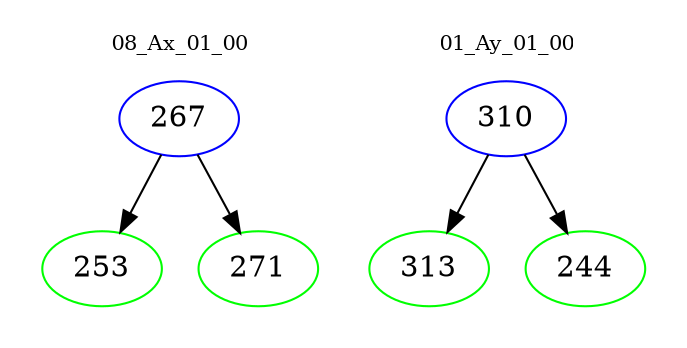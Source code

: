 digraph{
subgraph cluster_0 {
color = white
label = "08_Ax_01_00";
fontsize=10;
T0_267 [label="267", color="blue"]
T0_267 -> T0_253 [color="black"]
T0_253 [label="253", color="green"]
T0_267 -> T0_271 [color="black"]
T0_271 [label="271", color="green"]
}
subgraph cluster_1 {
color = white
label = "01_Ay_01_00";
fontsize=10;
T1_310 [label="310", color="blue"]
T1_310 -> T1_313 [color="black"]
T1_313 [label="313", color="green"]
T1_310 -> T1_244 [color="black"]
T1_244 [label="244", color="green"]
}
}
